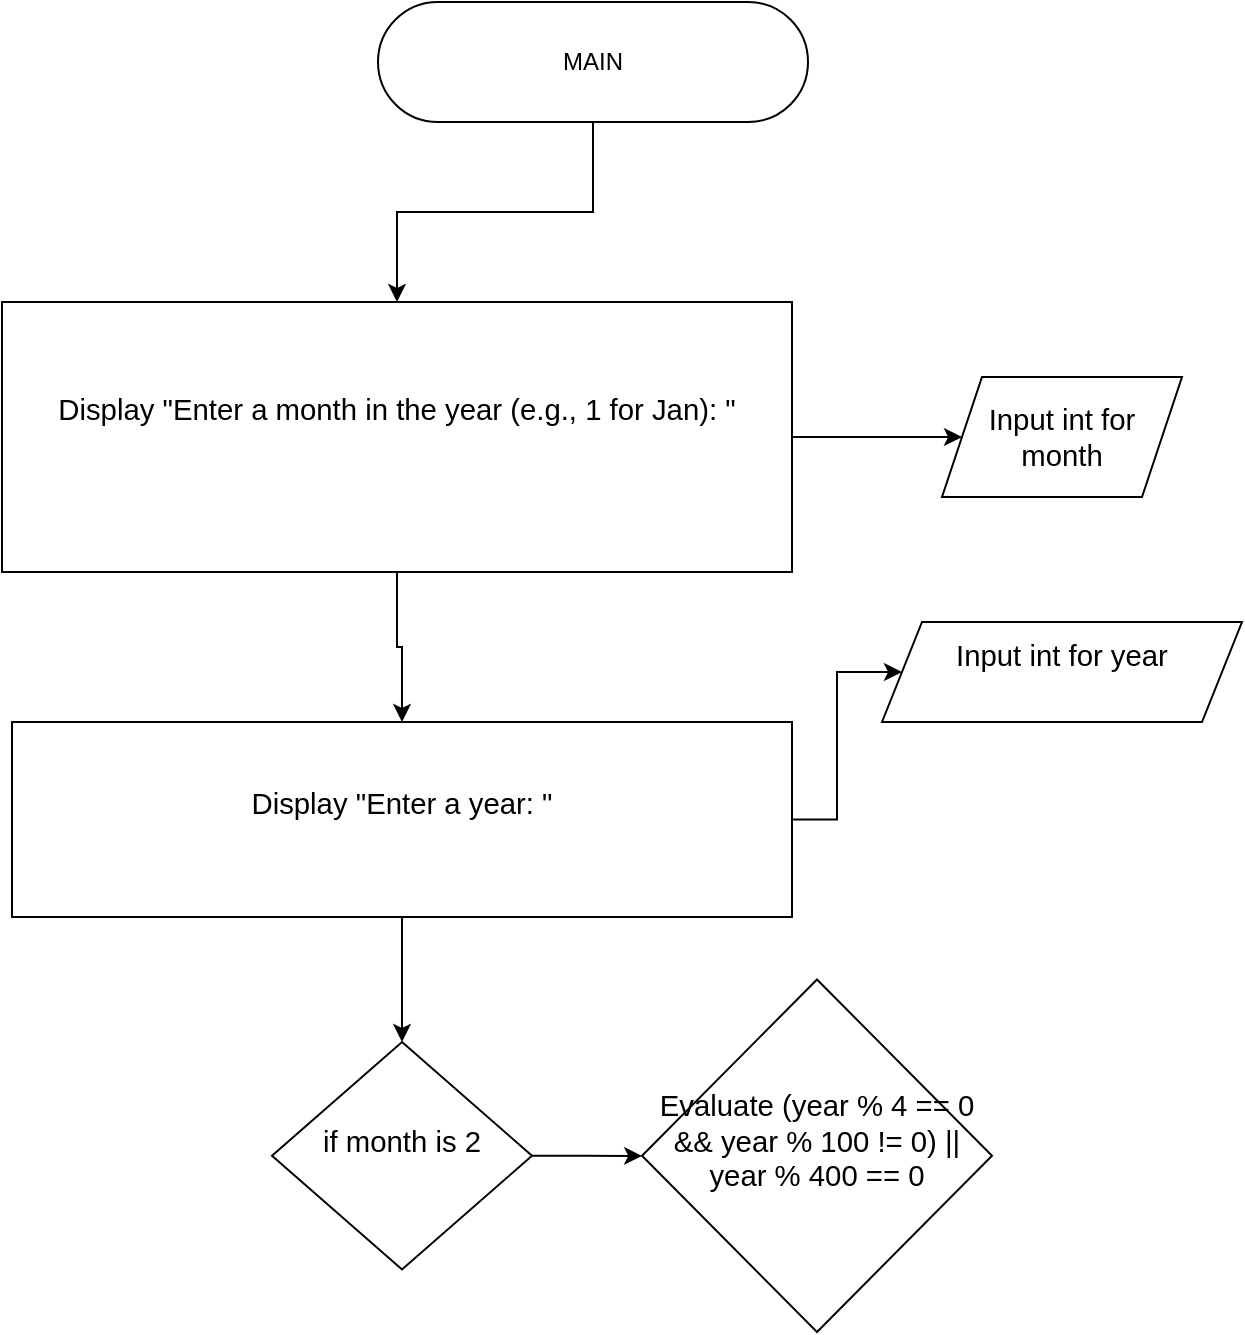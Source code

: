 <mxfile version="24.7.6">
  <diagram name="Page-1" id="kWocohOELPK9wQ3LVutg">
    <mxGraphModel dx="1162" dy="773" grid="1" gridSize="10" guides="1" tooltips="1" connect="1" arrows="1" fold="1" page="1" pageScale="1" pageWidth="850" pageHeight="1100" math="0" shadow="0">
      <root>
        <mxCell id="0" />
        <mxCell id="1" parent="0" />
        <mxCell id="ZCdc2D--i8_qWXBVDp-w-7" value="" style="edgeStyle=orthogonalEdgeStyle;rounded=0;orthogonalLoop=1;jettySize=auto;html=1;" edge="1" parent="1" source="ZCdc2D--i8_qWXBVDp-w-1" target="ZCdc2D--i8_qWXBVDp-w-6">
          <mxGeometry relative="1" as="geometry" />
        </mxCell>
        <mxCell id="ZCdc2D--i8_qWXBVDp-w-1" value="MAIN" style="html=1;dashed=0;whiteSpace=wrap;shape=mxgraph.dfd.start" vertex="1" parent="1">
          <mxGeometry x="318" y="50" width="215" height="60" as="geometry" />
        </mxCell>
        <mxCell id="ZCdc2D--i8_qWXBVDp-w-11" value="" style="edgeStyle=orthogonalEdgeStyle;rounded=0;orthogonalLoop=1;jettySize=auto;html=1;" edge="1" parent="1" source="ZCdc2D--i8_qWXBVDp-w-6" target="ZCdc2D--i8_qWXBVDp-w-10">
          <mxGeometry relative="1" as="geometry" />
        </mxCell>
        <mxCell id="ZCdc2D--i8_qWXBVDp-w-13" value="" style="edgeStyle=orthogonalEdgeStyle;rounded=0;orthogonalLoop=1;jettySize=auto;html=1;" edge="1" parent="1" source="ZCdc2D--i8_qWXBVDp-w-6" target="ZCdc2D--i8_qWXBVDp-w-12">
          <mxGeometry relative="1" as="geometry" />
        </mxCell>
        <mxCell id="ZCdc2D--i8_qWXBVDp-w-6" value="&#xa;&lt;b id=&quot;docs-internal-guid-baea023c-7fff-12b6-3a81-397b67b8ee17&quot; style=&quot;font-weight:normal;&quot;&gt;&lt;p style=&quot;line-height:1.38;margin-top:0pt;margin-bottom:0pt;&quot; dir=&quot;ltr&quot;&gt;&lt;span style=&quot;font-size:11pt;font-family:Arial,sans-serif;color:#000000;background-color:transparent;font-weight:400;font-style:normal;font-variant:normal;text-decoration:none;vertical-align:baseline;white-space:pre;white-space:pre-wrap;&quot;&gt;Display &quot;Enter a month in the year (e.g., 1 for Jan): &quot;&lt;/span&gt;&lt;/p&gt;&lt;/b&gt;&lt;br class=&quot;Apple-interchange-newline&quot;&gt;&#xa;&#xa;" style="whiteSpace=wrap;html=1;dashed=0;" vertex="1" parent="1">
          <mxGeometry x="130" y="200" width="395" height="135" as="geometry" />
        </mxCell>
        <mxCell id="ZCdc2D--i8_qWXBVDp-w-10" value="&lt;span id=&quot;docs-internal-guid-8ad9795c-7fff-1e85-22c9-ffd9a7b3e537&quot;&gt;&lt;span style=&quot;font-size: 11pt; font-family: Arial, sans-serif; background-color: transparent; font-variant-numeric: normal; font-variant-east-asian: normal; font-variant-alternates: normal; font-variant-position: normal; vertical-align: baseline; white-space-collapse: preserve;&quot;&gt;Input int for month&lt;/span&gt;&lt;/span&gt;" style="shape=parallelogram;perimeter=parallelogramPerimeter;whiteSpace=wrap;html=1;fixedSize=1;dashed=0;" vertex="1" parent="1">
          <mxGeometry x="600" y="237.5" width="120" height="60" as="geometry" />
        </mxCell>
        <mxCell id="ZCdc2D--i8_qWXBVDp-w-15" value="" style="edgeStyle=orthogonalEdgeStyle;rounded=0;orthogonalLoop=1;jettySize=auto;html=1;" edge="1" parent="1" source="ZCdc2D--i8_qWXBVDp-w-12" target="ZCdc2D--i8_qWXBVDp-w-14">
          <mxGeometry relative="1" as="geometry" />
        </mxCell>
        <mxCell id="ZCdc2D--i8_qWXBVDp-w-17" value="" style="edgeStyle=orthogonalEdgeStyle;rounded=0;orthogonalLoop=1;jettySize=auto;html=1;" edge="1" parent="1" source="ZCdc2D--i8_qWXBVDp-w-12" target="ZCdc2D--i8_qWXBVDp-w-16">
          <mxGeometry relative="1" as="geometry" />
        </mxCell>
        <mxCell id="ZCdc2D--i8_qWXBVDp-w-12" value="&lt;span id=&quot;docs-internal-guid-a0bbb72a-7fff-9572-74cd-94d755f0af7a&quot;&gt;&lt;p style=&quot;line-height:1.38;margin-top:0pt;margin-bottom:0pt;&quot; dir=&quot;ltr&quot;&gt;&lt;span style=&quot;font-size: 11pt; font-family: Arial, sans-serif; background-color: transparent; font-variant-numeric: normal; font-variant-east-asian: normal; font-variant-alternates: normal; font-variant-position: normal; vertical-align: baseline; white-space-collapse: preserve;&quot;&gt;Display &quot;Enter a year: &quot;&lt;/span&gt;&lt;/p&gt;&lt;div&gt;&lt;span style=&quot;font-size: 11pt; font-family: Arial, sans-serif; background-color: transparent; font-variant-numeric: normal; font-variant-east-asian: normal; font-variant-alternates: normal; font-variant-position: normal; vertical-align: baseline; white-space-collapse: preserve;&quot;&gt;&lt;br&gt;&lt;/span&gt;&lt;/div&gt;&lt;/span&gt;" style="whiteSpace=wrap;html=1;dashed=0;" vertex="1" parent="1">
          <mxGeometry x="135" y="410" width="390" height="97.5" as="geometry" />
        </mxCell>
        <mxCell id="ZCdc2D--i8_qWXBVDp-w-14" value="&lt;span id=&quot;docs-internal-guid-4f32083d-7fff-1276-71a8-1ba8f84c7fc8&quot;&gt;&lt;p style=&quot;line-height:1.38;margin-top:0pt;margin-bottom:0pt;&quot; dir=&quot;ltr&quot;&gt;&lt;span style=&quot;font-size: 11pt; font-family: Arial, sans-serif; background-color: transparent; font-variant-numeric: normal; font-variant-east-asian: normal; font-variant-alternates: normal; font-variant-position: normal; vertical-align: baseline; white-space-collapse: preserve;&quot;&gt;Input int for year&lt;/span&gt;&lt;/p&gt;&lt;div&gt;&lt;span style=&quot;font-size: 11pt; font-family: Arial, sans-serif; background-color: transparent; font-variant-numeric: normal; font-variant-east-asian: normal; font-variant-alternates: normal; font-variant-position: normal; vertical-align: baseline; white-space-collapse: preserve;&quot;&gt;&lt;br&gt;&lt;/span&gt;&lt;/div&gt;&lt;/span&gt;" style="shape=parallelogram;perimeter=parallelogramPerimeter;whiteSpace=wrap;html=1;fixedSize=1;dashed=0;" vertex="1" parent="1">
          <mxGeometry x="570" y="360" width="180" height="50" as="geometry" />
        </mxCell>
        <mxCell id="ZCdc2D--i8_qWXBVDp-w-19" value="" style="edgeStyle=orthogonalEdgeStyle;rounded=0;orthogonalLoop=1;jettySize=auto;html=1;" edge="1" parent="1" source="ZCdc2D--i8_qWXBVDp-w-16" target="ZCdc2D--i8_qWXBVDp-w-18">
          <mxGeometry relative="1" as="geometry" />
        </mxCell>
        <mxCell id="ZCdc2D--i8_qWXBVDp-w-16" value="&#xa;&lt;b id=&quot;docs-internal-guid-b3a20438-7fff-ffdf-9f76-468179de80f0&quot; style=&quot;font-weight:normal;&quot;&gt;&lt;span style=&quot;font-size:11pt;font-family:Arial,sans-serif;color:#000000;background-color:transparent;font-weight:400;font-style:normal;font-variant:normal;text-decoration:none;vertical-align:baseline;white-space:pre;white-space:pre-wrap;&quot;&gt;if month is 2&lt;/span&gt;&lt;/b&gt;&#xa;&#xa;" style="rhombus;whiteSpace=wrap;html=1;dashed=0;" vertex="1" parent="1">
          <mxGeometry x="265" y="570" width="130" height="113.75" as="geometry" />
        </mxCell>
        <mxCell id="ZCdc2D--i8_qWXBVDp-w-18" value="&#xa;&lt;b id=&quot;docs-internal-guid-927a8531-7fff-7f03-f9ae-a29936d2ff15&quot; style=&quot;font-weight:normal;&quot;&gt;&lt;span style=&quot;font-size:11pt;font-family:Arial,sans-serif;color:#000000;background-color:transparent;font-weight:400;font-style:normal;font-variant:normal;text-decoration:none;vertical-align:baseline;white-space:pre;white-space:pre-wrap;&quot;&gt;Evaluate (year % 4 == 0 &amp;amp;&amp;amp; year % 100 != 0) || year % 400 == 0&lt;/span&gt;&lt;/b&gt;&#xa;&#xa;" style="rhombus;whiteSpace=wrap;html=1;dashed=0;" vertex="1" parent="1">
          <mxGeometry x="450" y="538.75" width="175" height="176.25" as="geometry" />
        </mxCell>
      </root>
    </mxGraphModel>
  </diagram>
</mxfile>

